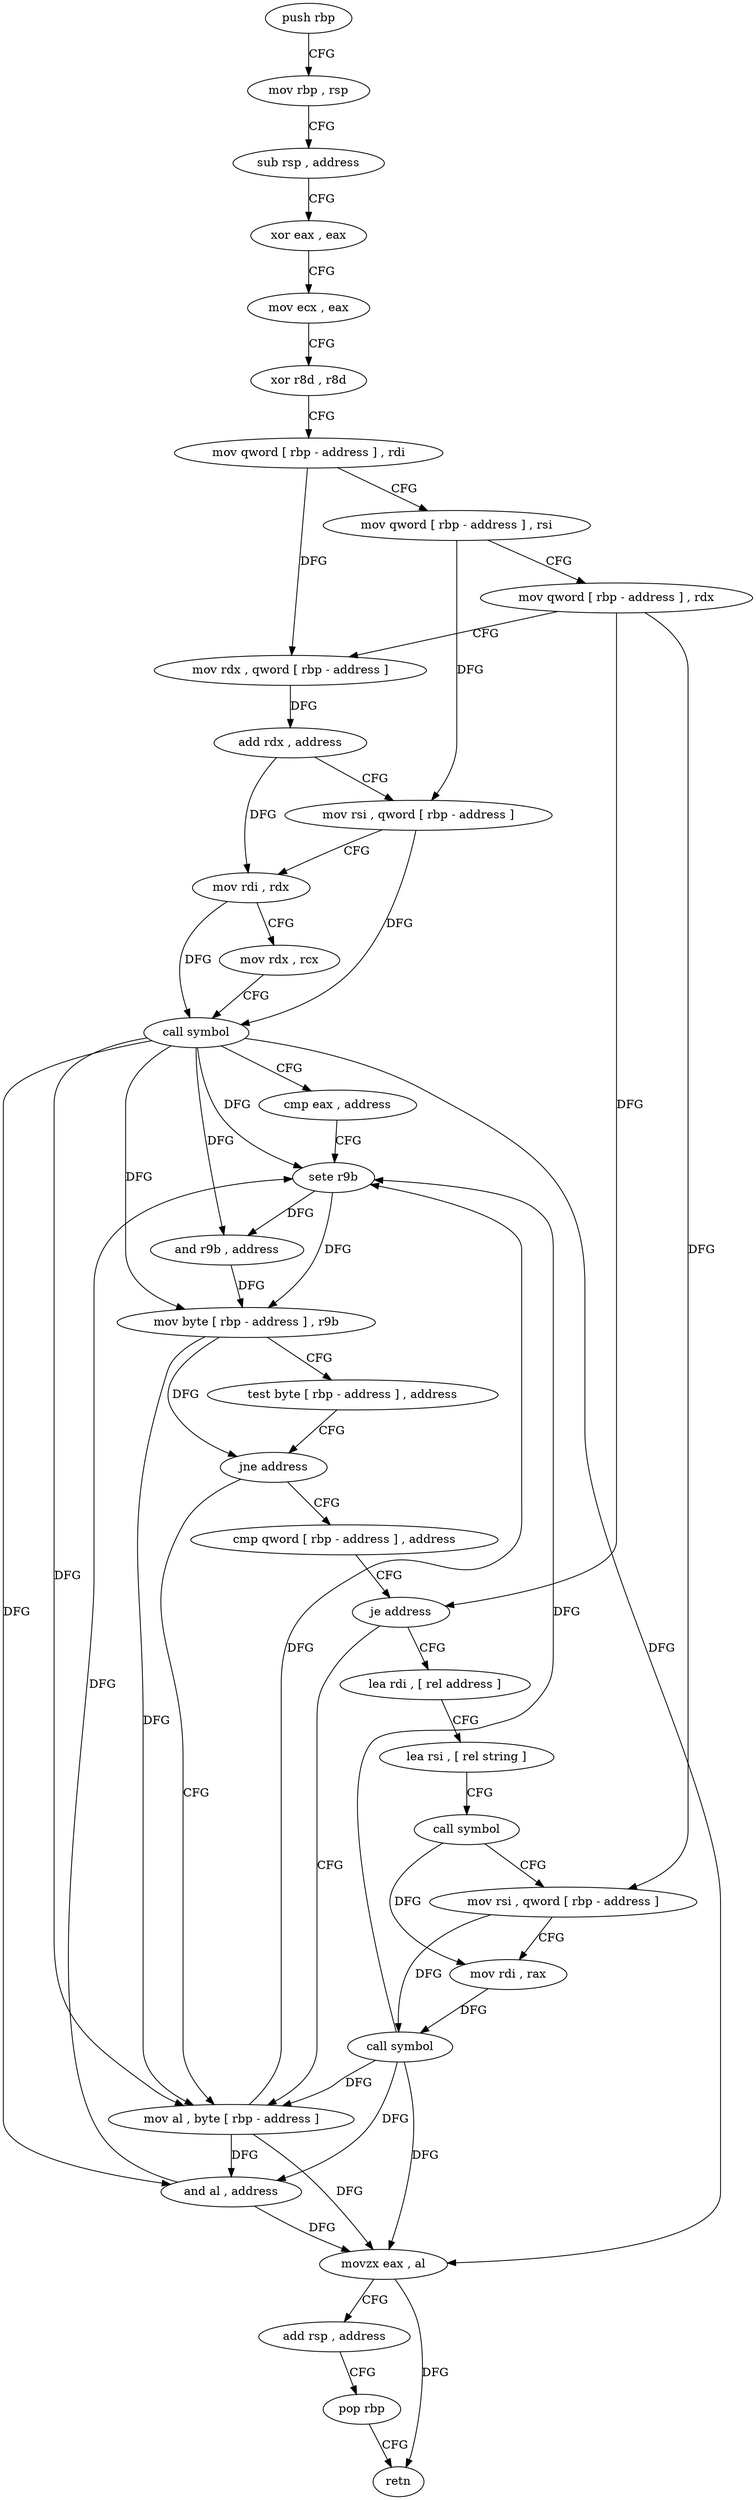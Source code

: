 digraph "func" {
"184784" [label = "push rbp" ]
"184785" [label = "mov rbp , rsp" ]
"184788" [label = "sub rsp , address" ]
"184792" [label = "xor eax , eax" ]
"184794" [label = "mov ecx , eax" ]
"184796" [label = "xor r8d , r8d" ]
"184799" [label = "mov qword [ rbp - address ] , rdi" ]
"184803" [label = "mov qword [ rbp - address ] , rsi" ]
"184807" [label = "mov qword [ rbp - address ] , rdx" ]
"184811" [label = "mov rdx , qword [ rbp - address ]" ]
"184815" [label = "add rdx , address" ]
"184822" [label = "mov rsi , qword [ rbp - address ]" ]
"184826" [label = "mov rdi , rdx" ]
"184829" [label = "mov rdx , rcx" ]
"184832" [label = "call symbol" ]
"184837" [label = "cmp eax , address" ]
"184840" [label = "sete r9b" ]
"184844" [label = "and r9b , address" ]
"184848" [label = "mov byte [ rbp - address ] , r9b" ]
"184852" [label = "test byte [ rbp - address ] , address" ]
"184856" [label = "jne address" ]
"184904" [label = "mov al , byte [ rbp - address ]" ]
"184862" [label = "cmp qword [ rbp - address ] , address" ]
"184907" [label = "and al , address" ]
"184909" [label = "movzx eax , al" ]
"184912" [label = "add rsp , address" ]
"184916" [label = "pop rbp" ]
"184917" [label = "retn" ]
"184867" [label = "je address" ]
"184873" [label = "lea rdi , [ rel address ]" ]
"184880" [label = "lea rsi , [ rel string ]" ]
"184887" [label = "call symbol" ]
"184892" [label = "mov rsi , qword [ rbp - address ]" ]
"184896" [label = "mov rdi , rax" ]
"184899" [label = "call symbol" ]
"184784" -> "184785" [ label = "CFG" ]
"184785" -> "184788" [ label = "CFG" ]
"184788" -> "184792" [ label = "CFG" ]
"184792" -> "184794" [ label = "CFG" ]
"184794" -> "184796" [ label = "CFG" ]
"184796" -> "184799" [ label = "CFG" ]
"184799" -> "184803" [ label = "CFG" ]
"184799" -> "184811" [ label = "DFG" ]
"184803" -> "184807" [ label = "CFG" ]
"184803" -> "184822" [ label = "DFG" ]
"184807" -> "184811" [ label = "CFG" ]
"184807" -> "184867" [ label = "DFG" ]
"184807" -> "184892" [ label = "DFG" ]
"184811" -> "184815" [ label = "DFG" ]
"184815" -> "184822" [ label = "CFG" ]
"184815" -> "184826" [ label = "DFG" ]
"184822" -> "184826" [ label = "CFG" ]
"184822" -> "184832" [ label = "DFG" ]
"184826" -> "184829" [ label = "CFG" ]
"184826" -> "184832" [ label = "DFG" ]
"184829" -> "184832" [ label = "CFG" ]
"184832" -> "184837" [ label = "CFG" ]
"184832" -> "184840" [ label = "DFG" ]
"184832" -> "184904" [ label = "DFG" ]
"184832" -> "184907" [ label = "DFG" ]
"184832" -> "184909" [ label = "DFG" ]
"184832" -> "184844" [ label = "DFG" ]
"184832" -> "184848" [ label = "DFG" ]
"184837" -> "184840" [ label = "CFG" ]
"184840" -> "184844" [ label = "DFG" ]
"184840" -> "184848" [ label = "DFG" ]
"184844" -> "184848" [ label = "DFG" ]
"184848" -> "184852" [ label = "CFG" ]
"184848" -> "184856" [ label = "DFG" ]
"184848" -> "184904" [ label = "DFG" ]
"184852" -> "184856" [ label = "CFG" ]
"184856" -> "184904" [ label = "CFG" ]
"184856" -> "184862" [ label = "CFG" ]
"184904" -> "184907" [ label = "DFG" ]
"184904" -> "184840" [ label = "DFG" ]
"184904" -> "184909" [ label = "DFG" ]
"184862" -> "184867" [ label = "CFG" ]
"184907" -> "184909" [ label = "DFG" ]
"184907" -> "184840" [ label = "DFG" ]
"184909" -> "184912" [ label = "CFG" ]
"184909" -> "184917" [ label = "DFG" ]
"184912" -> "184916" [ label = "CFG" ]
"184916" -> "184917" [ label = "CFG" ]
"184867" -> "184904" [ label = "CFG" ]
"184867" -> "184873" [ label = "CFG" ]
"184873" -> "184880" [ label = "CFG" ]
"184880" -> "184887" [ label = "CFG" ]
"184887" -> "184892" [ label = "CFG" ]
"184887" -> "184896" [ label = "DFG" ]
"184892" -> "184896" [ label = "CFG" ]
"184892" -> "184899" [ label = "DFG" ]
"184896" -> "184899" [ label = "DFG" ]
"184899" -> "184904" [ label = "DFG" ]
"184899" -> "184840" [ label = "DFG" ]
"184899" -> "184907" [ label = "DFG" ]
"184899" -> "184909" [ label = "DFG" ]
}
